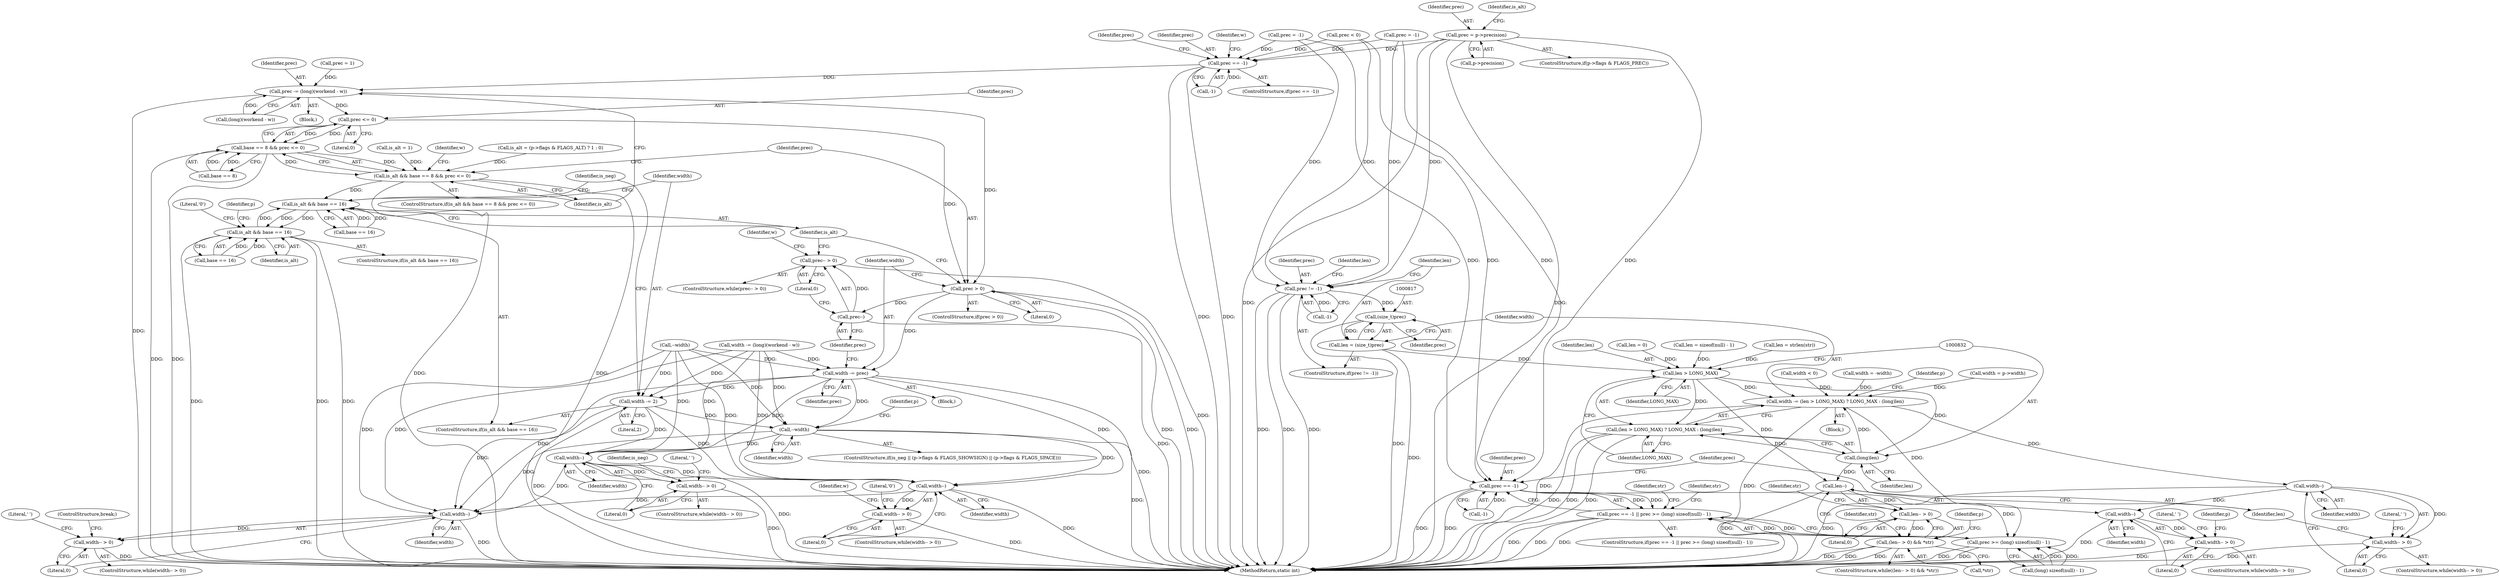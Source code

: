 digraph "0_curl_curl-7_51_0-162-g3ab3c16@pointer" {
"1000366" [label="(Call,prec = p->precision)"];
"1000541" [label="(Call,prec == -1)"];
"1000575" [label="(Call,prec -= (long)(workend - w))"];
"1000589" [label="(Call,prec <= 0)"];
"1000585" [label="(Call,base == 8 && prec <= 0)"];
"1000583" [label="(Call,is_alt && base == 8 && prec <= 0)"];
"1000619" [label="(Call,is_alt && base == 16)"];
"1000687" [label="(Call,is_alt && base == 16)"];
"1000601" [label="(Call,prec > 0)"];
"1000605" [label="(Call,width -= prec)"];
"1000624" [label="(Call,width -= 2)"];
"1000641" [label="(Call,--width)"];
"1000659" [label="(Call,width--)"];
"1000658" [label="(Call,width-- > 0)"];
"1000721" [label="(Call,width--)"];
"1000720" [label="(Call,width-- > 0)"];
"1000743" [label="(Call,width--)"];
"1000742" [label="(Call,width-- > 0)"];
"1000610" [label="(Call,prec--)"];
"1000609" [label="(Call,prec-- > 0)"];
"1000773" [label="(Call,prec == -1)"];
"1000772" [label="(Call,prec == -1 || prec >= (long) sizeof(null) - 1)"];
"1000777" [label="(Call,prec >= (long) sizeof(null) - 1)"];
"1000810" [label="(Call,prec != -1)"];
"1000816" [label="(Call,(size_t)prec)"];
"1000814" [label="(Call,len = (size_t)prec)"];
"1000827" [label="(Call,len > LONG_MAX)"];
"1000824" [label="(Call,width -= (len > LONG_MAX) ? LONG_MAX : (long)len)"];
"1000851" [label="(Call,width--)"];
"1000850" [label="(Call,width-- > 0)"];
"1000876" [label="(Call,width--)"];
"1000875" [label="(Call,width-- > 0)"];
"1000826" [label="(Call,(len > LONG_MAX) ? LONG_MAX : (long)len)"];
"1000831" [label="(Call,(long)len)"];
"1000859" [label="(Call,len--)"];
"1000858" [label="(Call,len-- > 0)"];
"1000857" [label="(Call,(len-- > 0) && *str)"];
"1000576" [label="(Identifier,prec)"];
"1000629" [label="(Identifier,is_neg)"];
"1000748" [label="(ControlStructure,break;)"];
"1000694" [label="(Literal,'0')"];
"1000660" [label="(Identifier,width)"];
"1000827" [label="(Call,len > LONG_MAX)"];
"1000858" [label="(Call,len-- > 0)"];
"1000600" [label="(ControlStructure,if(prec > 0))"];
"1000745" [label="(Literal,0)"];
"1000722" [label="(Identifier,width)"];
"1000744" [label="(Identifier,width)"];
"1000810" [label="(Call,prec != -1)"];
"1000367" [label="(Identifier,prec)"];
"1000663" [label="(Literal,' ')"];
"1000642" [label="(Identifier,width)"];
"1000604" [label="(Block,)"];
"1000815" [label="(Identifier,len)"];
"1000609" [label="(Call,prec-- > 0)"];
"1000689" [label="(Call,base == 16)"];
"1000805" [label="(Call,len = 0)"];
"1000875" [label="(Call,width-- > 0)"];
"1000747" [label="(Literal,' ')"];
"1000849" [label="(ControlStructure,while(width-- > 0))"];
"1000624" [label="(Call,width -= 2)"];
"1000876" [label="(Call,width--)"];
"1000880" [label="(Literal,' ')"];
"1000612" [label="(Literal,0)"];
"1000824" [label="(Call,width -= (len > LONG_MAX) ? LONG_MAX : (long)len)"];
"1000355" [label="(Call,prec = -1)"];
"1000818" [label="(Identifier,prec)"];
"1000322" [label="(Call,width = p->width)"];
"1000743" [label="(Call,width--)"];
"1000596" [label="(Identifier,w)"];
"1000878" [label="(Literal,0)"];
"1000857" [label="(Call,(len-- > 0) && *str)"];
"1000541" [label="(Call,prec == -1)"];
"1000366" [label="(Call,prec = p->precision)"];
"1000542" [label="(Identifier,prec)"];
"1000816" [label="(Call,(size_t)prec)"];
"1000568" [label="(Call,width -= (long)(workend - w))"];
"1000850" [label="(Call,width-- > 0)"];
"1000859" [label="(Call,len--)"];
"1000811" [label="(Identifier,prec)"];
"1000884" [label="(Identifier,p)"];
"1000829" [label="(Identifier,LONG_MAX)"];
"1000625" [label="(Identifier,width)"];
"1000659" [label="(Call,width--)"];
"1000826" [label="(Call,(len > LONG_MAX) ? LONG_MAX : (long)len)"];
"1000577" [label="(Call,(long)(workend - w))"];
"1000376" [label="(Call,is_alt = (p->flags & FLAGS_ALT) ? 1 : 0)"];
"1000821" [label="(Identifier,len)"];
"1000721" [label="(Call,width--)"];
"1000920" [label="(Call,is_alt = 1)"];
"1000741" [label="(ControlStructure,while(width-- > 0))"];
"1000352" [label="(Call,prec < 0)"];
"1000831" [label="(Call,(long)len)"];
"1000774" [label="(Identifier,prec)"];
"1000742" [label="(Call,width-- > 0)"];
"1000303" [label="(Call,width < 0)"];
"1000543" [label="(Call,-1)"];
"1000549" [label="(Identifier,w)"];
"1000779" [label="(Call,(long) sizeof(null) - 1)"];
"1000586" [label="(Call,base == 8)"];
"1000582" [label="(ControlStructure,if(is_alt && base == 8 && prec <= 0))"];
"1000540" [label="(ControlStructure,if(prec == -1))"];
"1000803" [label="(Identifier,str)"];
"1000585" [label="(Call,base == 8 && prec <= 0)"];
"1000719" [label="(ControlStructure,while(width-- > 0))"];
"1000626" [label="(Literal,2)"];
"1000777" [label="(Call,prec >= (long) sizeof(null) - 1)"];
"1000856" [label="(ControlStructure,while((len-- > 0) && *str))"];
"1000641" [label="(Call,--width)"];
"1000627" [label="(ControlStructure,if(is_neg || (p->flags & FLAGS_SHOWSIGN) || (p->flags & FLAGS_SPACE)))"];
"1000860" [label="(Identifier,len)"];
"1000750" [label="(Block,)"];
"1000877" [label="(Identifier,width)"];
"1000711" [label="(Identifier,p)"];
"1000583" [label="(Call,is_alt && base == 8 && prec <= 0)"];
"1000809" [label="(ControlStructure,if(prec != -1))"];
"1000377" [label="(Identifier,is_alt)"];
"1000606" [label="(Identifier,width)"];
"1000814" [label="(Call,len = (size_t)prec)"];
"1000771" [label="(ControlStructure,if(prec == -1 || prec >= (long) sizeof(null) - 1))"];
"1000620" [label="(Identifier,is_alt)"];
"1000773" [label="(Call,prec == -1)"];
"1000687" [label="(Call,is_alt && base == 16)"];
"1000830" [label="(Identifier,LONG_MAX)"];
"1000837" [label="(Identifier,p)"];
"1000867" [label="(Identifier,str)"];
"1000658" [label="(Call,width-- > 0)"];
"1000546" [label="(Identifier,prec)"];
"1000619" [label="(Call,is_alt && base == 16)"];
"1000607" [label="(Identifier,prec)"];
"1000661" [label="(Literal,0)"];
"1000545" [label="(Call,prec = 1)"];
"1000665" [label="(Identifier,is_neg)"];
"1000853" [label="(Literal,0)"];
"1000725" [label="(Literal,'0')"];
"1000833" [label="(Identifier,len)"];
"1000602" [label="(Identifier,prec)"];
"1000591" [label="(Literal,0)"];
"1000590" [label="(Identifier,prec)"];
"1000874" [label="(ControlStructure,while(width-- > 0))"];
"1000603" [label="(Literal,0)"];
"1000605" [label="(Call,width -= prec)"];
"1000610" [label="(Call,prec--)"];
"1000575" [label="(Call,prec -= (long)(workend - w))"];
"1000598" [label="(Call,--width)"];
"1000372" [label="(Call,prec = -1)"];
"1000589" [label="(Call,prec <= 0)"];
"1000584" [label="(Identifier,is_alt)"];
"1000608" [label="(ControlStructure,while(prec-- > 0))"];
"1000863" [label="(Identifier,str)"];
"1000368" [label="(Call,p->precision)"];
"1000390" [label="(Block,)"];
"1000861" [label="(Literal,0)"];
"1000648" [label="(Identifier,p)"];
"1000825" [label="(Identifier,width)"];
"1000723" [label="(Literal,0)"];
"1000851" [label="(Call,width--)"];
"1000862" [label="(Call,*str)"];
"1000686" [label="(ControlStructure,if(is_alt && base == 16))"];
"1001386" [label="(MethodReturn,static int)"];
"1000852" [label="(Identifier,width)"];
"1000871" [label="(Identifier,p)"];
"1000618" [label="(ControlStructure,if(is_alt && base == 16))"];
"1000601" [label="(Call,prec > 0)"];
"1000621" [label="(Call,base == 16)"];
"1000611" [label="(Identifier,prec)"];
"1000775" [label="(Call,-1)"];
"1000787" [label="(Identifier,str)"];
"1000812" [label="(Call,-1)"];
"1000616" [label="(Identifier,w)"];
"1000772" [label="(Call,prec == -1 || prec >= (long) sizeof(null) - 1)"];
"1000855" [label="(Literal,' ')"];
"1000789" [label="(Call,len = sizeof(null) - 1)"];
"1000820" [label="(Call,len = strlen(str))"];
"1000720" [label="(Call,width-- > 0)"];
"1000360" [label="(ControlStructure,if(p->flags & FLAGS_PREC))"];
"1000828" [label="(Identifier,len)"];
"1000307" [label="(Call,width = -width)"];
"1000688" [label="(Identifier,is_alt)"];
"1000657" [label="(ControlStructure,while(width-- > 0))"];
"1000778" [label="(Identifier,prec)"];
"1000729" [label="(Identifier,w)"];
"1000366" -> "1000360"  [label="AST: "];
"1000366" -> "1000368"  [label="CFG: "];
"1000367" -> "1000366"  [label="AST: "];
"1000368" -> "1000366"  [label="AST: "];
"1000377" -> "1000366"  [label="CFG: "];
"1000366" -> "1001386"  [label="DDG: "];
"1000366" -> "1001386"  [label="DDG: "];
"1000366" -> "1000541"  [label="DDG: "];
"1000366" -> "1000773"  [label="DDG: "];
"1000366" -> "1000810"  [label="DDG: "];
"1000541" -> "1000540"  [label="AST: "];
"1000541" -> "1000543"  [label="CFG: "];
"1000542" -> "1000541"  [label="AST: "];
"1000543" -> "1000541"  [label="AST: "];
"1000546" -> "1000541"  [label="CFG: "];
"1000549" -> "1000541"  [label="CFG: "];
"1000541" -> "1001386"  [label="DDG: "];
"1000541" -> "1001386"  [label="DDG: "];
"1000355" -> "1000541"  [label="DDG: "];
"1000352" -> "1000541"  [label="DDG: "];
"1000372" -> "1000541"  [label="DDG: "];
"1000543" -> "1000541"  [label="DDG: "];
"1000541" -> "1000575"  [label="DDG: "];
"1000575" -> "1000390"  [label="AST: "];
"1000575" -> "1000577"  [label="CFG: "];
"1000576" -> "1000575"  [label="AST: "];
"1000577" -> "1000575"  [label="AST: "];
"1000584" -> "1000575"  [label="CFG: "];
"1000575" -> "1001386"  [label="DDG: "];
"1000577" -> "1000575"  [label="DDG: "];
"1000545" -> "1000575"  [label="DDG: "];
"1000575" -> "1000589"  [label="DDG: "];
"1000575" -> "1000601"  [label="DDG: "];
"1000589" -> "1000585"  [label="AST: "];
"1000589" -> "1000591"  [label="CFG: "];
"1000590" -> "1000589"  [label="AST: "];
"1000591" -> "1000589"  [label="AST: "];
"1000585" -> "1000589"  [label="CFG: "];
"1000589" -> "1000585"  [label="DDG: "];
"1000589" -> "1000585"  [label="DDG: "];
"1000589" -> "1000601"  [label="DDG: "];
"1000585" -> "1000583"  [label="AST: "];
"1000585" -> "1000586"  [label="CFG: "];
"1000586" -> "1000585"  [label="AST: "];
"1000583" -> "1000585"  [label="CFG: "];
"1000585" -> "1001386"  [label="DDG: "];
"1000585" -> "1001386"  [label="DDG: "];
"1000585" -> "1000583"  [label="DDG: "];
"1000585" -> "1000583"  [label="DDG: "];
"1000586" -> "1000585"  [label="DDG: "];
"1000586" -> "1000585"  [label="DDG: "];
"1000583" -> "1000582"  [label="AST: "];
"1000583" -> "1000584"  [label="CFG: "];
"1000584" -> "1000583"  [label="AST: "];
"1000596" -> "1000583"  [label="CFG: "];
"1000602" -> "1000583"  [label="CFG: "];
"1000583" -> "1001386"  [label="DDG: "];
"1000583" -> "1001386"  [label="DDG: "];
"1000376" -> "1000583"  [label="DDG: "];
"1000920" -> "1000583"  [label="DDG: "];
"1000583" -> "1000619"  [label="DDG: "];
"1000619" -> "1000618"  [label="AST: "];
"1000619" -> "1000620"  [label="CFG: "];
"1000619" -> "1000621"  [label="CFG: "];
"1000620" -> "1000619"  [label="AST: "];
"1000621" -> "1000619"  [label="AST: "];
"1000625" -> "1000619"  [label="CFG: "];
"1000629" -> "1000619"  [label="CFG: "];
"1000687" -> "1000619"  [label="DDG: "];
"1000621" -> "1000619"  [label="DDG: "];
"1000621" -> "1000619"  [label="DDG: "];
"1000619" -> "1000687"  [label="DDG: "];
"1000619" -> "1000687"  [label="DDG: "];
"1000687" -> "1000686"  [label="AST: "];
"1000687" -> "1000688"  [label="CFG: "];
"1000687" -> "1000689"  [label="CFG: "];
"1000688" -> "1000687"  [label="AST: "];
"1000689" -> "1000687"  [label="AST: "];
"1000694" -> "1000687"  [label="CFG: "];
"1000711" -> "1000687"  [label="CFG: "];
"1000687" -> "1001386"  [label="DDG: "];
"1000687" -> "1001386"  [label="DDG: "];
"1000687" -> "1001386"  [label="DDG: "];
"1000689" -> "1000687"  [label="DDG: "];
"1000689" -> "1000687"  [label="DDG: "];
"1000601" -> "1000600"  [label="AST: "];
"1000601" -> "1000603"  [label="CFG: "];
"1000602" -> "1000601"  [label="AST: "];
"1000603" -> "1000601"  [label="AST: "];
"1000606" -> "1000601"  [label="CFG: "];
"1000620" -> "1000601"  [label="CFG: "];
"1000601" -> "1001386"  [label="DDG: "];
"1000601" -> "1001386"  [label="DDG: "];
"1000601" -> "1000605"  [label="DDG: "];
"1000601" -> "1000610"  [label="DDG: "];
"1000605" -> "1000604"  [label="AST: "];
"1000605" -> "1000607"  [label="CFG: "];
"1000606" -> "1000605"  [label="AST: "];
"1000607" -> "1000605"  [label="AST: "];
"1000611" -> "1000605"  [label="CFG: "];
"1000605" -> "1001386"  [label="DDG: "];
"1000598" -> "1000605"  [label="DDG: "];
"1000568" -> "1000605"  [label="DDG: "];
"1000605" -> "1000624"  [label="DDG: "];
"1000605" -> "1000641"  [label="DDG: "];
"1000605" -> "1000659"  [label="DDG: "];
"1000605" -> "1000721"  [label="DDG: "];
"1000605" -> "1000743"  [label="DDG: "];
"1000624" -> "1000618"  [label="AST: "];
"1000624" -> "1000626"  [label="CFG: "];
"1000625" -> "1000624"  [label="AST: "];
"1000626" -> "1000624"  [label="AST: "];
"1000629" -> "1000624"  [label="CFG: "];
"1000624" -> "1001386"  [label="DDG: "];
"1000598" -> "1000624"  [label="DDG: "];
"1000568" -> "1000624"  [label="DDG: "];
"1000624" -> "1000641"  [label="DDG: "];
"1000624" -> "1000659"  [label="DDG: "];
"1000624" -> "1000721"  [label="DDG: "];
"1000624" -> "1000743"  [label="DDG: "];
"1000641" -> "1000627"  [label="AST: "];
"1000641" -> "1000642"  [label="CFG: "];
"1000642" -> "1000641"  [label="AST: "];
"1000648" -> "1000641"  [label="CFG: "];
"1000641" -> "1001386"  [label="DDG: "];
"1000598" -> "1000641"  [label="DDG: "];
"1000568" -> "1000641"  [label="DDG: "];
"1000641" -> "1000659"  [label="DDG: "];
"1000641" -> "1000721"  [label="DDG: "];
"1000641" -> "1000743"  [label="DDG: "];
"1000659" -> "1000658"  [label="AST: "];
"1000659" -> "1000660"  [label="CFG: "];
"1000660" -> "1000659"  [label="AST: "];
"1000661" -> "1000659"  [label="CFG: "];
"1000659" -> "1001386"  [label="DDG: "];
"1000659" -> "1000658"  [label="DDG: "];
"1000598" -> "1000659"  [label="DDG: "];
"1000568" -> "1000659"  [label="DDG: "];
"1000659" -> "1000721"  [label="DDG: "];
"1000659" -> "1000743"  [label="DDG: "];
"1000658" -> "1000657"  [label="AST: "];
"1000658" -> "1000661"  [label="CFG: "];
"1000661" -> "1000658"  [label="AST: "];
"1000663" -> "1000658"  [label="CFG: "];
"1000665" -> "1000658"  [label="CFG: "];
"1000658" -> "1001386"  [label="DDG: "];
"1000721" -> "1000720"  [label="AST: "];
"1000721" -> "1000722"  [label="CFG: "];
"1000722" -> "1000721"  [label="AST: "];
"1000723" -> "1000721"  [label="CFG: "];
"1000721" -> "1001386"  [label="DDG: "];
"1000721" -> "1000720"  [label="DDG: "];
"1000598" -> "1000721"  [label="DDG: "];
"1000568" -> "1000721"  [label="DDG: "];
"1000721" -> "1000743"  [label="DDG: "];
"1000720" -> "1000719"  [label="AST: "];
"1000720" -> "1000723"  [label="CFG: "];
"1000723" -> "1000720"  [label="AST: "];
"1000725" -> "1000720"  [label="CFG: "];
"1000729" -> "1000720"  [label="CFG: "];
"1000720" -> "1001386"  [label="DDG: "];
"1000743" -> "1000742"  [label="AST: "];
"1000743" -> "1000744"  [label="CFG: "];
"1000744" -> "1000743"  [label="AST: "];
"1000745" -> "1000743"  [label="CFG: "];
"1000743" -> "1001386"  [label="DDG: "];
"1000743" -> "1000742"  [label="DDG: "];
"1000598" -> "1000743"  [label="DDG: "];
"1000568" -> "1000743"  [label="DDG: "];
"1000742" -> "1000741"  [label="AST: "];
"1000742" -> "1000745"  [label="CFG: "];
"1000745" -> "1000742"  [label="AST: "];
"1000747" -> "1000742"  [label="CFG: "];
"1000748" -> "1000742"  [label="CFG: "];
"1000742" -> "1001386"  [label="DDG: "];
"1000610" -> "1000609"  [label="AST: "];
"1000610" -> "1000611"  [label="CFG: "];
"1000611" -> "1000610"  [label="AST: "];
"1000612" -> "1000610"  [label="CFG: "];
"1000610" -> "1001386"  [label="DDG: "];
"1000610" -> "1000609"  [label="DDG: "];
"1000609" -> "1000608"  [label="AST: "];
"1000609" -> "1000612"  [label="CFG: "];
"1000612" -> "1000609"  [label="AST: "];
"1000616" -> "1000609"  [label="CFG: "];
"1000620" -> "1000609"  [label="CFG: "];
"1000609" -> "1001386"  [label="DDG: "];
"1000773" -> "1000772"  [label="AST: "];
"1000773" -> "1000775"  [label="CFG: "];
"1000774" -> "1000773"  [label="AST: "];
"1000775" -> "1000773"  [label="AST: "];
"1000778" -> "1000773"  [label="CFG: "];
"1000772" -> "1000773"  [label="CFG: "];
"1000773" -> "1001386"  [label="DDG: "];
"1000773" -> "1001386"  [label="DDG: "];
"1000773" -> "1000772"  [label="DDG: "];
"1000773" -> "1000772"  [label="DDG: "];
"1000355" -> "1000773"  [label="DDG: "];
"1000352" -> "1000773"  [label="DDG: "];
"1000372" -> "1000773"  [label="DDG: "];
"1000775" -> "1000773"  [label="DDG: "];
"1000773" -> "1000777"  [label="DDG: "];
"1000772" -> "1000771"  [label="AST: "];
"1000772" -> "1000777"  [label="CFG: "];
"1000777" -> "1000772"  [label="AST: "];
"1000787" -> "1000772"  [label="CFG: "];
"1000803" -> "1000772"  [label="CFG: "];
"1000772" -> "1001386"  [label="DDG: "];
"1000772" -> "1001386"  [label="DDG: "];
"1000772" -> "1001386"  [label="DDG: "];
"1000777" -> "1000772"  [label="DDG: "];
"1000777" -> "1000772"  [label="DDG: "];
"1000777" -> "1000779"  [label="CFG: "];
"1000778" -> "1000777"  [label="AST: "];
"1000779" -> "1000777"  [label="AST: "];
"1000777" -> "1001386"  [label="DDG: "];
"1000777" -> "1001386"  [label="DDG: "];
"1000779" -> "1000777"  [label="DDG: "];
"1000779" -> "1000777"  [label="DDG: "];
"1000810" -> "1000809"  [label="AST: "];
"1000810" -> "1000812"  [label="CFG: "];
"1000811" -> "1000810"  [label="AST: "];
"1000812" -> "1000810"  [label="AST: "];
"1000815" -> "1000810"  [label="CFG: "];
"1000821" -> "1000810"  [label="CFG: "];
"1000810" -> "1001386"  [label="DDG: "];
"1000810" -> "1001386"  [label="DDG: "];
"1000810" -> "1001386"  [label="DDG: "];
"1000355" -> "1000810"  [label="DDG: "];
"1000352" -> "1000810"  [label="DDG: "];
"1000372" -> "1000810"  [label="DDG: "];
"1000812" -> "1000810"  [label="DDG: "];
"1000810" -> "1000816"  [label="DDG: "];
"1000816" -> "1000814"  [label="AST: "];
"1000816" -> "1000818"  [label="CFG: "];
"1000817" -> "1000816"  [label="AST: "];
"1000818" -> "1000816"  [label="AST: "];
"1000814" -> "1000816"  [label="CFG: "];
"1000816" -> "1001386"  [label="DDG: "];
"1000816" -> "1000814"  [label="DDG: "];
"1000814" -> "1000809"  [label="AST: "];
"1000815" -> "1000814"  [label="AST: "];
"1000825" -> "1000814"  [label="CFG: "];
"1000814" -> "1001386"  [label="DDG: "];
"1000814" -> "1000827"  [label="DDG: "];
"1000827" -> "1000826"  [label="AST: "];
"1000827" -> "1000829"  [label="CFG: "];
"1000828" -> "1000827"  [label="AST: "];
"1000829" -> "1000827"  [label="AST: "];
"1000830" -> "1000827"  [label="CFG: "];
"1000832" -> "1000827"  [label="CFG: "];
"1000827" -> "1000824"  [label="DDG: "];
"1000805" -> "1000827"  [label="DDG: "];
"1000789" -> "1000827"  [label="DDG: "];
"1000820" -> "1000827"  [label="DDG: "];
"1000827" -> "1000826"  [label="DDG: "];
"1000827" -> "1000831"  [label="DDG: "];
"1000827" -> "1000859"  [label="DDG: "];
"1000824" -> "1000750"  [label="AST: "];
"1000824" -> "1000826"  [label="CFG: "];
"1000825" -> "1000824"  [label="AST: "];
"1000826" -> "1000824"  [label="AST: "];
"1000837" -> "1000824"  [label="CFG: "];
"1000824" -> "1001386"  [label="DDG: "];
"1000824" -> "1001386"  [label="DDG: "];
"1000831" -> "1000824"  [label="DDG: "];
"1000303" -> "1000824"  [label="DDG: "];
"1000322" -> "1000824"  [label="DDG: "];
"1000307" -> "1000824"  [label="DDG: "];
"1000824" -> "1000851"  [label="DDG: "];
"1000824" -> "1000876"  [label="DDG: "];
"1000851" -> "1000850"  [label="AST: "];
"1000851" -> "1000852"  [label="CFG: "];
"1000852" -> "1000851"  [label="AST: "];
"1000853" -> "1000851"  [label="CFG: "];
"1000851" -> "1001386"  [label="DDG: "];
"1000851" -> "1000850"  [label="DDG: "];
"1000851" -> "1000876"  [label="DDG: "];
"1000850" -> "1000849"  [label="AST: "];
"1000850" -> "1000853"  [label="CFG: "];
"1000853" -> "1000850"  [label="AST: "];
"1000855" -> "1000850"  [label="CFG: "];
"1000860" -> "1000850"  [label="CFG: "];
"1000850" -> "1001386"  [label="DDG: "];
"1000876" -> "1000875"  [label="AST: "];
"1000876" -> "1000877"  [label="CFG: "];
"1000877" -> "1000876"  [label="AST: "];
"1000878" -> "1000876"  [label="CFG: "];
"1000876" -> "1001386"  [label="DDG: "];
"1000876" -> "1000875"  [label="DDG: "];
"1000875" -> "1000874"  [label="AST: "];
"1000875" -> "1000878"  [label="CFG: "];
"1000878" -> "1000875"  [label="AST: "];
"1000880" -> "1000875"  [label="CFG: "];
"1000884" -> "1000875"  [label="CFG: "];
"1000875" -> "1001386"  [label="DDG: "];
"1000826" -> "1000830"  [label="CFG: "];
"1000826" -> "1000831"  [label="CFG: "];
"1000830" -> "1000826"  [label="AST: "];
"1000831" -> "1000826"  [label="AST: "];
"1000826" -> "1001386"  [label="DDG: "];
"1000826" -> "1001386"  [label="DDG: "];
"1000826" -> "1001386"  [label="DDG: "];
"1000831" -> "1000826"  [label="DDG: "];
"1000831" -> "1000833"  [label="CFG: "];
"1000832" -> "1000831"  [label="AST: "];
"1000833" -> "1000831"  [label="AST: "];
"1000831" -> "1000859"  [label="DDG: "];
"1000859" -> "1000858"  [label="AST: "];
"1000859" -> "1000860"  [label="CFG: "];
"1000860" -> "1000859"  [label="AST: "];
"1000861" -> "1000859"  [label="CFG: "];
"1000859" -> "1001386"  [label="DDG: "];
"1000859" -> "1000858"  [label="DDG: "];
"1000858" -> "1000857"  [label="AST: "];
"1000858" -> "1000861"  [label="CFG: "];
"1000861" -> "1000858"  [label="AST: "];
"1000863" -> "1000858"  [label="CFG: "];
"1000857" -> "1000858"  [label="CFG: "];
"1000858" -> "1000857"  [label="DDG: "];
"1000857" -> "1000856"  [label="AST: "];
"1000857" -> "1000862"  [label="CFG: "];
"1000862" -> "1000857"  [label="AST: "];
"1000867" -> "1000857"  [label="CFG: "];
"1000871" -> "1000857"  [label="CFG: "];
"1000857" -> "1001386"  [label="DDG: "];
"1000857" -> "1001386"  [label="DDG: "];
"1000857" -> "1001386"  [label="DDG: "];
}
